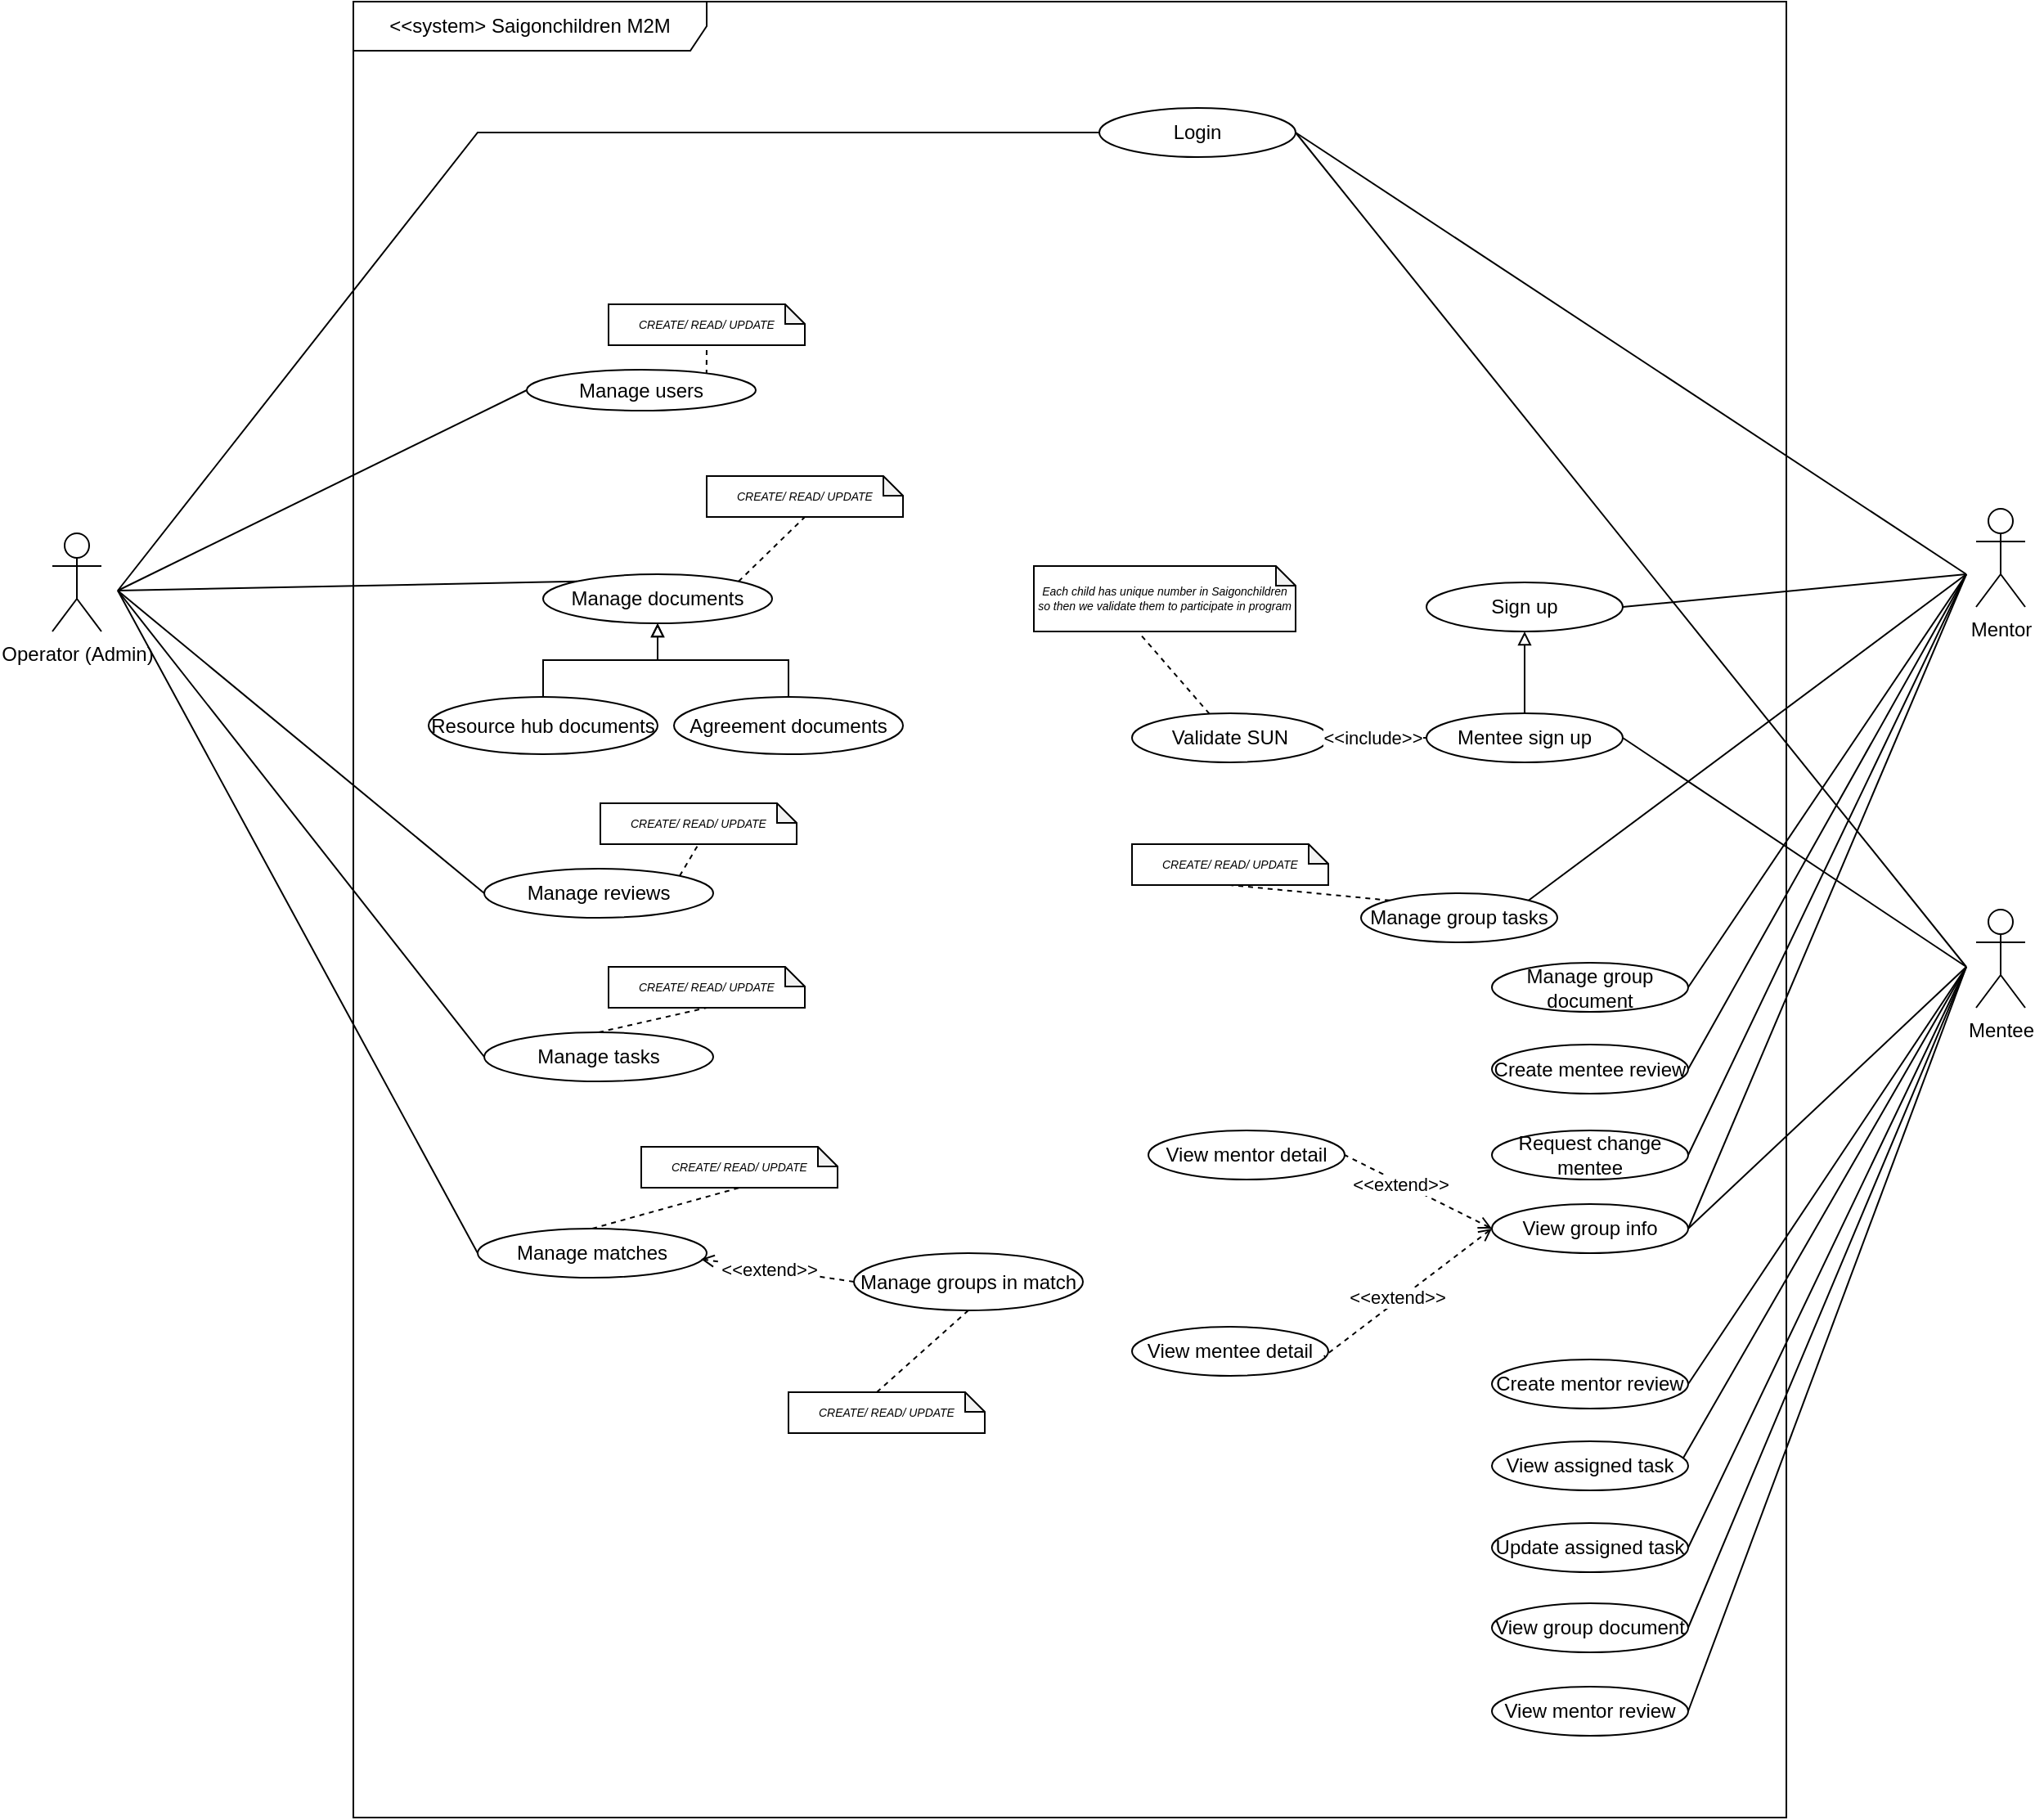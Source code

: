 <mxfile version="26.0.11">
  <diagram name="Page-1" id="GjXaAK51BsQgia7fTtma">
    <mxGraphModel dx="808" dy="535" grid="1" gridSize="10" guides="1" tooltips="1" connect="1" arrows="1" fold="1" page="1" pageScale="1" pageWidth="827" pageHeight="1169" math="0" shadow="0">
      <root>
        <mxCell id="0" />
        <mxCell id="1" parent="0" />
        <mxCell id="0ewMuvjCuJerf0oYQKk--1" value="&amp;lt;&amp;lt;system&amp;gt; Saigonchildren M2M" style="shape=umlFrame;whiteSpace=wrap;html=1;pointerEvents=0;width=216;height=30;" vertex="1" parent="1">
          <mxGeometry x="264" y="160" width="876" height="1110" as="geometry" />
        </mxCell>
        <mxCell id="0ewMuvjCuJerf0oYQKk--26" style="rounded=0;orthogonalLoop=1;jettySize=auto;html=1;entryX=0;entryY=0.5;entryDx=0;entryDy=0;endArrow=none;startFill=0;" edge="1" parent="1" target="0ewMuvjCuJerf0oYQKk--9">
          <mxGeometry relative="1" as="geometry">
            <mxPoint x="120" y="520" as="sourcePoint" />
            <Array as="points">
              <mxPoint x="340" y="240" />
            </Array>
          </mxGeometry>
        </mxCell>
        <mxCell id="0ewMuvjCuJerf0oYQKk--2" value="Operator (Admin)" style="shape=umlActor;verticalLabelPosition=bottom;verticalAlign=top;html=1;" vertex="1" parent="1">
          <mxGeometry x="80" y="485" width="30" height="60" as="geometry" />
        </mxCell>
        <mxCell id="0ewMuvjCuJerf0oYQKk--57" style="rounded=0;orthogonalLoop=1;jettySize=auto;html=1;entryX=1;entryY=0.5;entryDx=0;entryDy=0;endArrow=none;startFill=0;" edge="1" parent="1" target="0ewMuvjCuJerf0oYQKk--51">
          <mxGeometry relative="1" as="geometry">
            <mxPoint x="1250" y="750" as="sourcePoint" />
          </mxGeometry>
        </mxCell>
        <mxCell id="0ewMuvjCuJerf0oYQKk--67" style="rounded=0;orthogonalLoop=1;jettySize=auto;html=1;entryX=1;entryY=0.5;entryDx=0;entryDy=0;endArrow=none;startFill=0;" edge="1" parent="1" target="0ewMuvjCuJerf0oYQKk--9">
          <mxGeometry relative="1" as="geometry">
            <mxPoint x="1250" y="750" as="sourcePoint" />
            <Array as="points" />
          </mxGeometry>
        </mxCell>
        <mxCell id="0ewMuvjCuJerf0oYQKk--109" style="rounded=0;orthogonalLoop=1;jettySize=auto;html=1;entryX=0.93;entryY=0.652;entryDx=0;entryDy=0;entryPerimeter=0;endArrow=none;startFill=0;" edge="1" parent="1" target="0ewMuvjCuJerf0oYQKk--111">
          <mxGeometry relative="1" as="geometry">
            <mxPoint x="1250" y="750" as="sourcePoint" />
          </mxGeometry>
        </mxCell>
        <mxCell id="0ewMuvjCuJerf0oYQKk--3" value="Mentee" style="shape=umlActor;verticalLabelPosition=bottom;verticalAlign=top;html=1;" vertex="1" parent="1">
          <mxGeometry x="1256" y="715" width="30" height="60" as="geometry" />
        </mxCell>
        <mxCell id="0ewMuvjCuJerf0oYQKk--62" style="rounded=0;orthogonalLoop=1;jettySize=auto;html=1;entryX=1;entryY=0.5;entryDx=0;entryDy=0;endArrow=none;startFill=0;" edge="1" parent="1" target="0ewMuvjCuJerf0oYQKk--58">
          <mxGeometry relative="1" as="geometry">
            <mxPoint x="1250" y="510" as="sourcePoint" />
          </mxGeometry>
        </mxCell>
        <mxCell id="0ewMuvjCuJerf0oYQKk--68" style="rounded=0;orthogonalLoop=1;jettySize=auto;html=1;entryX=1;entryY=0.5;entryDx=0;entryDy=0;endArrow=none;startFill=0;" edge="1" parent="1" target="0ewMuvjCuJerf0oYQKk--9">
          <mxGeometry relative="1" as="geometry">
            <mxPoint x="1250" y="510" as="sourcePoint" />
            <Array as="points" />
          </mxGeometry>
        </mxCell>
        <mxCell id="0ewMuvjCuJerf0oYQKk--6" value="Mentor" style="shape=umlActor;verticalLabelPosition=bottom;verticalAlign=top;html=1;" vertex="1" parent="1">
          <mxGeometry x="1256" y="470" width="30" height="60" as="geometry" />
        </mxCell>
        <mxCell id="0ewMuvjCuJerf0oYQKk--9" value="Login" style="ellipse;whiteSpace=wrap;html=1;" vertex="1" parent="1">
          <mxGeometry x="720" y="225" width="120" height="30" as="geometry" />
        </mxCell>
        <mxCell id="0ewMuvjCuJerf0oYQKk--28" value="CREATE/ READ/ UPDATE" style="shape=note;whiteSpace=wrap;html=1;backgroundOutline=1;darkOpacity=0.05;size=12;fontSize=7;fontStyle=2" vertex="1" parent="1">
          <mxGeometry x="420" y="345" width="120" height="25" as="geometry" />
        </mxCell>
        <mxCell id="0ewMuvjCuJerf0oYQKk--29" style="rounded=0;orthogonalLoop=1;jettySize=auto;html=1;entryX=0.5;entryY=1;entryDx=0;entryDy=0;entryPerimeter=0;endArrow=none;startFill=0;dashed=1;exitX=0.785;exitY=0.12;exitDx=0;exitDy=0;exitPerimeter=0;" edge="1" parent="1" source="0ewMuvjCuJerf0oYQKk--40" target="0ewMuvjCuJerf0oYQKk--28">
          <mxGeometry relative="1" as="geometry">
            <mxPoint x="397.947" y="401.368" as="sourcePoint" />
          </mxGeometry>
        </mxCell>
        <mxCell id="0ewMuvjCuJerf0oYQKk--31" value="Manage documents" style="ellipse;whiteSpace=wrap;html=1;" vertex="1" parent="1">
          <mxGeometry x="380" y="510" width="140" height="30" as="geometry" />
        </mxCell>
        <mxCell id="0ewMuvjCuJerf0oYQKk--32" value="CREATE/ READ/ UPDATE" style="shape=note;whiteSpace=wrap;html=1;backgroundOutline=1;darkOpacity=0.05;size=12;fontSize=7;fontStyle=2" vertex="1" parent="1">
          <mxGeometry x="480" y="450" width="120" height="25" as="geometry" />
        </mxCell>
        <mxCell id="0ewMuvjCuJerf0oYQKk--33" style="rounded=0;orthogonalLoop=1;jettySize=auto;html=1;entryX=0.5;entryY=1;entryDx=0;entryDy=0;entryPerimeter=0;endArrow=none;startFill=0;dashed=1;exitX=1;exitY=0;exitDx=0;exitDy=0;" edge="1" parent="1" source="0ewMuvjCuJerf0oYQKk--31" target="0ewMuvjCuJerf0oYQKk--32">
          <mxGeometry relative="1" as="geometry">
            <mxPoint x="429" y="413" as="sourcePoint" />
            <mxPoint x="460" y="380" as="targetPoint" />
          </mxGeometry>
        </mxCell>
        <mxCell id="0ewMuvjCuJerf0oYQKk--35" style="rounded=0;orthogonalLoop=1;jettySize=auto;html=1;entryX=0;entryY=0;entryDx=0;entryDy=0;endArrow=none;startFill=0;" edge="1" parent="1" target="0ewMuvjCuJerf0oYQKk--31">
          <mxGeometry relative="1" as="geometry">
            <mxPoint x="120" y="520" as="sourcePoint" />
            <mxPoint x="351" y="420" as="targetPoint" />
          </mxGeometry>
        </mxCell>
        <mxCell id="0ewMuvjCuJerf0oYQKk--40" value="Manage users" style="ellipse;whiteSpace=wrap;html=1;" vertex="1" parent="1">
          <mxGeometry x="370" y="385" width="140" height="25" as="geometry" />
        </mxCell>
        <mxCell id="0ewMuvjCuJerf0oYQKk--43" style="rounded=0;orthogonalLoop=1;jettySize=auto;html=1;entryX=0;entryY=0.5;entryDx=0;entryDy=0;endArrow=none;startFill=0;" edge="1" parent="1" target="0ewMuvjCuJerf0oYQKk--40">
          <mxGeometry relative="1" as="geometry">
            <mxPoint x="120" y="520" as="sourcePoint" />
            <mxPoint x="347" y="554" as="targetPoint" />
          </mxGeometry>
        </mxCell>
        <mxCell id="0ewMuvjCuJerf0oYQKk--44" value="Resource hub documents" style="ellipse;whiteSpace=wrap;html=1;" vertex="1" parent="1">
          <mxGeometry x="310" y="585" width="140" height="35" as="geometry" />
        </mxCell>
        <mxCell id="0ewMuvjCuJerf0oYQKk--47" style="edgeStyle=orthogonalEdgeStyle;rounded=0;orthogonalLoop=1;jettySize=auto;html=1;entryX=0.5;entryY=1;entryDx=0;entryDy=0;endArrow=block;endFill=0;startFill=0;" edge="1" parent="1" source="0ewMuvjCuJerf0oYQKk--45" target="0ewMuvjCuJerf0oYQKk--31">
          <mxGeometry relative="1" as="geometry" />
        </mxCell>
        <mxCell id="0ewMuvjCuJerf0oYQKk--45" value="Agreement documents" style="ellipse;whiteSpace=wrap;html=1;" vertex="1" parent="1">
          <mxGeometry x="460" y="585" width="140" height="35" as="geometry" />
        </mxCell>
        <mxCell id="0ewMuvjCuJerf0oYQKk--48" style="edgeStyle=orthogonalEdgeStyle;rounded=0;orthogonalLoop=1;jettySize=auto;html=1;entryX=0.5;entryY=1;entryDx=0;entryDy=0;endArrow=block;endFill=0;startFill=0;exitX=0.5;exitY=0;exitDx=0;exitDy=0;" edge="1" parent="1" source="0ewMuvjCuJerf0oYQKk--44" target="0ewMuvjCuJerf0oYQKk--31">
          <mxGeometry relative="1" as="geometry">
            <mxPoint x="540" y="595" as="sourcePoint" />
            <mxPoint x="460" y="550" as="targetPoint" />
          </mxGeometry>
        </mxCell>
        <mxCell id="0ewMuvjCuJerf0oYQKk--50" value="Validate SUN" style="ellipse;whiteSpace=wrap;html=1;" vertex="1" parent="1">
          <mxGeometry x="740" y="595" width="120" height="30" as="geometry" />
        </mxCell>
        <mxCell id="0ewMuvjCuJerf0oYQKk--56" style="rounded=0;orthogonalLoop=1;jettySize=auto;html=1;dashed=1;endArrow=open;endFill=0;" edge="1" parent="1" source="0ewMuvjCuJerf0oYQKk--51" target="0ewMuvjCuJerf0oYQKk--50">
          <mxGeometry relative="1" as="geometry" />
        </mxCell>
        <mxCell id="0ewMuvjCuJerf0oYQKk--66" value="&amp;lt;&amp;lt;include&amp;gt;&amp;gt;" style="edgeLabel;html=1;align=center;verticalAlign=middle;resizable=0;points=[];" vertex="1" connectable="0" parent="0ewMuvjCuJerf0oYQKk--56">
          <mxGeometry x="0.109" relative="1" as="geometry">
            <mxPoint as="offset" />
          </mxGeometry>
        </mxCell>
        <mxCell id="0ewMuvjCuJerf0oYQKk--61" style="rounded=0;orthogonalLoop=1;jettySize=auto;html=1;endArrow=block;endFill=0;" edge="1" parent="1" source="0ewMuvjCuJerf0oYQKk--51" target="0ewMuvjCuJerf0oYQKk--58">
          <mxGeometry relative="1" as="geometry" />
        </mxCell>
        <mxCell id="0ewMuvjCuJerf0oYQKk--51" value="Mentee sign up" style="ellipse;whiteSpace=wrap;html=1;" vertex="1" parent="1">
          <mxGeometry x="920" y="595" width="120" height="30" as="geometry" />
        </mxCell>
        <mxCell id="0ewMuvjCuJerf0oYQKk--52" value="Each child has unique number in Saigonchildren so then we validate them to participate in program" style="shape=note;whiteSpace=wrap;html=1;backgroundOutline=1;darkOpacity=0.05;size=12;fontSize=7;fontStyle=2" vertex="1" parent="1">
          <mxGeometry x="680" y="505" width="160" height="40" as="geometry" />
        </mxCell>
        <mxCell id="0ewMuvjCuJerf0oYQKk--53" style="rounded=0;orthogonalLoop=1;jettySize=auto;html=1;entryX=0.411;entryY=1.062;entryDx=0;entryDy=0;entryPerimeter=0;endArrow=none;startFill=0;dashed=1;" edge="1" parent="1" source="0ewMuvjCuJerf0oYQKk--50" target="0ewMuvjCuJerf0oYQKk--52">
          <mxGeometry relative="1" as="geometry">
            <mxPoint x="420" y="400" as="sourcePoint" />
            <mxPoint x="420" y="380" as="targetPoint" />
          </mxGeometry>
        </mxCell>
        <mxCell id="0ewMuvjCuJerf0oYQKk--58" value="Sign up" style="ellipse;whiteSpace=wrap;html=1;" vertex="1" parent="1">
          <mxGeometry x="920" y="515" width="120" height="30" as="geometry" />
        </mxCell>
        <mxCell id="0ewMuvjCuJerf0oYQKk--69" value="CREATE/ READ/ UPDATE" style="shape=note;whiteSpace=wrap;html=1;backgroundOutline=1;darkOpacity=0.05;size=12;fontSize=7;fontStyle=2" vertex="1" parent="1">
          <mxGeometry x="415" y="650" width="120" height="25" as="geometry" />
        </mxCell>
        <mxCell id="0ewMuvjCuJerf0oYQKk--70" value="Manage reviews&lt;span style=&quot;color: rgba(0, 0, 0, 0); font-family: monospace; font-size: 0px; text-align: start; text-wrap-mode: nowrap;&quot;&gt;%3CmxGraphModel%3E%3Croot%3E%3CmxCell%20id%3D%220%22%2F%3E%3CmxCell%20id%3D%221%22%20parent%3D%220%22%2F%3E%3CmxCell%20id%3D%222%22%20value%3D%22CREATE%2F%20READ%2F%20UPDATE%22%20style%3D%22shape%3Dnote%3BwhiteSpace%3Dwrap%3Bhtml%3D1%3BbackgroundOutline%3D1%3BdarkOpacity%3D0.05%3Bsize%3D12%3BfontSize%3D7%3BfontStyle%3D2%22%20vertex%3D%221%22%20parent%3D%221%22%3E%3CmxGeometry%20x%3D%22420%22%20y%3D%22345%22%20width%3D%22120%22%20height%3D%2225%22%20as%3D%22geometry%22%2F%3E%3C%2FmxCell%3E%3CmxCell%20id%3D%223%22%20value%3D%22Manage%20users%22%20style%3D%22ellipse%3BwhiteSpace%3Dwrap%3Bhtml%3D1%3B%22%20vertex%3D%221%22%20parent%3D%221%22%3E%3CmxGeometry%20x%3D%22370%22%20y%3D%22385%22%20width%3D%22140%22%20height%3D%2245%22%20as%3D%22geometry%22%2F%3E%3C%2FmxCell%3E%3C%2Froot%3E%3C%2FmxGraphModel%3E&lt;/span&gt;" style="ellipse;whiteSpace=wrap;html=1;" vertex="1" parent="1">
          <mxGeometry x="344" y="690" width="140" height="30" as="geometry" />
        </mxCell>
        <mxCell id="0ewMuvjCuJerf0oYQKk--71" value="CREATE/ READ/ UPDATE" style="shape=note;whiteSpace=wrap;html=1;backgroundOutline=1;darkOpacity=0.05;size=12;fontSize=7;fontStyle=2" vertex="1" parent="1">
          <mxGeometry x="420" y="750" width="120" height="25" as="geometry" />
        </mxCell>
        <mxCell id="0ewMuvjCuJerf0oYQKk--72" value="Manage tasks" style="ellipse;whiteSpace=wrap;html=1;" vertex="1" parent="1">
          <mxGeometry x="344" y="790" width="140" height="30" as="geometry" />
        </mxCell>
        <mxCell id="0ewMuvjCuJerf0oYQKk--73" style="rounded=0;orthogonalLoop=1;jettySize=auto;html=1;entryX=0.5;entryY=1;entryDx=0;entryDy=0;entryPerimeter=0;endArrow=none;startFill=0;dashed=1;exitX=1;exitY=0;exitDx=0;exitDy=0;" edge="1" parent="1" source="0ewMuvjCuJerf0oYQKk--70" target="0ewMuvjCuJerf0oYQKk--69">
          <mxGeometry relative="1" as="geometry">
            <mxPoint x="510" y="507" as="sourcePoint" />
            <mxPoint x="550" y="485" as="targetPoint" />
          </mxGeometry>
        </mxCell>
        <mxCell id="0ewMuvjCuJerf0oYQKk--74" style="rounded=0;orthogonalLoop=1;jettySize=auto;html=1;entryX=0.5;entryY=1;entryDx=0;entryDy=0;entryPerimeter=0;endArrow=none;startFill=0;dashed=1;exitX=0.5;exitY=0;exitDx=0;exitDy=0;" edge="1" parent="1" source="0ewMuvjCuJerf0oYQKk--72" target="0ewMuvjCuJerf0oYQKk--71">
          <mxGeometry relative="1" as="geometry">
            <mxPoint x="473" y="707" as="sourcePoint" />
            <mxPoint x="485" y="685" as="targetPoint" />
          </mxGeometry>
        </mxCell>
        <mxCell id="0ewMuvjCuJerf0oYQKk--75" style="rounded=0;orthogonalLoop=1;jettySize=auto;html=1;entryX=0;entryY=0.5;entryDx=0;entryDy=0;endArrow=none;startFill=0;" edge="1" parent="1" target="0ewMuvjCuJerf0oYQKk--70">
          <mxGeometry relative="1" as="geometry">
            <mxPoint x="120" y="520" as="sourcePoint" />
            <mxPoint x="380" y="418" as="targetPoint" />
          </mxGeometry>
        </mxCell>
        <mxCell id="0ewMuvjCuJerf0oYQKk--76" style="rounded=0;orthogonalLoop=1;jettySize=auto;html=1;endArrow=none;startFill=0;entryX=0;entryY=0.5;entryDx=0;entryDy=0;" edge="1" parent="1" target="0ewMuvjCuJerf0oYQKk--72">
          <mxGeometry relative="1" as="geometry">
            <mxPoint x="120" y="520" as="sourcePoint" />
            <mxPoint x="354" y="723" as="targetPoint" />
          </mxGeometry>
        </mxCell>
        <mxCell id="0ewMuvjCuJerf0oYQKk--78" value="Manage matches" style="ellipse;whiteSpace=wrap;html=1;" vertex="1" parent="1">
          <mxGeometry x="340" y="910" width="140" height="30" as="geometry" />
        </mxCell>
        <mxCell id="0ewMuvjCuJerf0oYQKk--91" value="CREATE/ READ/ UPDATE" style="shape=note;whiteSpace=wrap;html=1;backgroundOutline=1;darkOpacity=0.05;size=12;fontSize=7;fontStyle=2" vertex="1" parent="1">
          <mxGeometry x="440" y="860" width="120" height="25" as="geometry" />
        </mxCell>
        <mxCell id="0ewMuvjCuJerf0oYQKk--92" style="rounded=0;orthogonalLoop=1;jettySize=auto;html=1;entryX=0.5;entryY=1;entryDx=0;entryDy=0;entryPerimeter=0;endArrow=none;startFill=0;dashed=1;exitX=0.5;exitY=0;exitDx=0;exitDy=0;" edge="1" parent="1" source="0ewMuvjCuJerf0oYQKk--78" target="0ewMuvjCuJerf0oYQKk--91">
          <mxGeometry relative="1" as="geometry">
            <mxPoint x="424" y="800" as="sourcePoint" />
            <mxPoint x="490" y="785" as="targetPoint" />
          </mxGeometry>
        </mxCell>
        <mxCell id="0ewMuvjCuJerf0oYQKk--93" value="Manage groups in match" style="ellipse;whiteSpace=wrap;html=1;" vertex="1" parent="1">
          <mxGeometry x="570" y="925" width="140" height="35" as="geometry" />
        </mxCell>
        <mxCell id="0ewMuvjCuJerf0oYQKk--100" style="rounded=0;orthogonalLoop=1;jettySize=auto;html=1;endArrow=none;startFill=0;entryX=0;entryY=0.5;entryDx=0;entryDy=0;" edge="1" parent="1" target="0ewMuvjCuJerf0oYQKk--78">
          <mxGeometry relative="1" as="geometry">
            <mxPoint x="120" y="520" as="sourcePoint" />
            <mxPoint x="354" y="823" as="targetPoint" />
          </mxGeometry>
        </mxCell>
        <mxCell id="0ewMuvjCuJerf0oYQKk--101" style="rounded=0;orthogonalLoop=1;jettySize=auto;html=1;dashed=1;endArrow=open;endFill=0;entryX=0.975;entryY=0.621;entryDx=0;entryDy=0;entryPerimeter=0;exitX=0;exitY=0.5;exitDx=0;exitDy=0;" edge="1" parent="1" source="0ewMuvjCuJerf0oYQKk--93" target="0ewMuvjCuJerf0oYQKk--78">
          <mxGeometry relative="1" as="geometry">
            <mxPoint x="959" y="634" as="sourcePoint" />
            <mxPoint x="871" y="611" as="targetPoint" />
          </mxGeometry>
        </mxCell>
        <mxCell id="0ewMuvjCuJerf0oYQKk--102" value="&amp;lt;&amp;lt;extend&amp;gt;&amp;gt;" style="edgeLabel;html=1;align=center;verticalAlign=middle;resizable=0;points=[];" vertex="1" connectable="0" parent="0ewMuvjCuJerf0oYQKk--101">
          <mxGeometry x="0.109" relative="1" as="geometry">
            <mxPoint as="offset" />
          </mxGeometry>
        </mxCell>
        <mxCell id="0ewMuvjCuJerf0oYQKk--103" value="Manage group tasks" style="ellipse;whiteSpace=wrap;html=1;" vertex="1" parent="1">
          <mxGeometry x="880" y="705" width="120" height="30" as="geometry" />
        </mxCell>
        <mxCell id="0ewMuvjCuJerf0oYQKk--110" style="rounded=0;orthogonalLoop=1;jettySize=auto;html=1;entryX=1;entryY=0;entryDx=0;entryDy=0;endArrow=none;startFill=0;" edge="1" parent="1" target="0ewMuvjCuJerf0oYQKk--103">
          <mxGeometry relative="1" as="geometry">
            <mxPoint x="1250" y="510" as="sourcePoint" />
            <mxPoint x="1030" y="910" as="targetPoint" />
          </mxGeometry>
        </mxCell>
        <mxCell id="0ewMuvjCuJerf0oYQKk--111" value="View assigned task" style="ellipse;whiteSpace=wrap;html=1;" vertex="1" parent="1">
          <mxGeometry x="960" y="1040" width="120" height="30" as="geometry" />
        </mxCell>
        <mxCell id="0ewMuvjCuJerf0oYQKk--112" value="CREATE/ READ/ UPDATE" style="shape=note;whiteSpace=wrap;html=1;backgroundOutline=1;darkOpacity=0.05;size=12;fontSize=7;fontStyle=2" vertex="1" parent="1">
          <mxGeometry x="740" y="675" width="120" height="25" as="geometry" />
        </mxCell>
        <mxCell id="0ewMuvjCuJerf0oYQKk--113" style="rounded=0;orthogonalLoop=1;jettySize=auto;html=1;entryX=0.5;entryY=1;entryDx=0;entryDy=0;entryPerimeter=0;endArrow=none;startFill=0;dashed=1;exitX=0;exitY=0;exitDx=0;exitDy=0;" edge="1" parent="1" source="0ewMuvjCuJerf0oYQKk--103" target="0ewMuvjCuJerf0oYQKk--112">
          <mxGeometry relative="1" as="geometry">
            <mxPoint x="424" y="800" as="sourcePoint" />
            <mxPoint x="490" y="785" as="targetPoint" />
          </mxGeometry>
        </mxCell>
        <mxCell id="0ewMuvjCuJerf0oYQKk--114" value="Update assigned task" style="ellipse;whiteSpace=wrap;html=1;" vertex="1" parent="1">
          <mxGeometry x="960" y="1090" width="120" height="30" as="geometry" />
        </mxCell>
        <mxCell id="0ewMuvjCuJerf0oYQKk--116" style="rounded=0;orthogonalLoop=1;jettySize=auto;html=1;entryX=1;entryY=0.5;entryDx=0;entryDy=0;endArrow=none;startFill=0;" edge="1" parent="1" target="0ewMuvjCuJerf0oYQKk--114">
          <mxGeometry relative="1" as="geometry">
            <mxPoint x="1250" y="750" as="sourcePoint" />
            <mxPoint x="1032" y="880" as="targetPoint" />
          </mxGeometry>
        </mxCell>
        <mxCell id="0ewMuvjCuJerf0oYQKk--118" value="View group info" style="ellipse;whiteSpace=wrap;html=1;" vertex="1" parent="1">
          <mxGeometry x="960" y="895" width="120" height="30" as="geometry" />
        </mxCell>
        <mxCell id="0ewMuvjCuJerf0oYQKk--119" value="View mentor detail" style="ellipse;whiteSpace=wrap;html=1;" vertex="1" parent="1">
          <mxGeometry x="750" y="850" width="120" height="30" as="geometry" />
        </mxCell>
        <mxCell id="0ewMuvjCuJerf0oYQKk--120" value="View mentee detail" style="ellipse;whiteSpace=wrap;html=1;" vertex="1" parent="1">
          <mxGeometry x="740" y="970" width="120" height="30" as="geometry" />
        </mxCell>
        <mxCell id="0ewMuvjCuJerf0oYQKk--124" value="Create mentor review" style="ellipse;whiteSpace=wrap;html=1;" vertex="1" parent="1">
          <mxGeometry x="960" y="990" width="120" height="30" as="geometry" />
        </mxCell>
        <mxCell id="0ewMuvjCuJerf0oYQKk--125" value="Create mentee review" style="ellipse;whiteSpace=wrap;html=1;" vertex="1" parent="1">
          <mxGeometry x="960" y="797.5" width="120" height="30" as="geometry" />
        </mxCell>
        <mxCell id="0ewMuvjCuJerf0oYQKk--143" value="CREATE/ READ/ UPDATE" style="shape=note;whiteSpace=wrap;html=1;backgroundOutline=1;darkOpacity=0.05;size=12;fontSize=7;fontStyle=2" vertex="1" parent="1">
          <mxGeometry x="530" y="1010" width="120" height="25" as="geometry" />
        </mxCell>
        <mxCell id="0ewMuvjCuJerf0oYQKk--144" style="rounded=0;orthogonalLoop=1;jettySize=auto;html=1;entryX=0.5;entryY=1;entryDx=0;entryDy=0;endArrow=none;startFill=0;dashed=1;exitX=0;exitY=0;exitDx=54;exitDy=0;exitPerimeter=0;" edge="1" parent="1" source="0ewMuvjCuJerf0oYQKk--143" target="0ewMuvjCuJerf0oYQKk--93">
          <mxGeometry relative="1" as="geometry">
            <mxPoint x="420" y="920" as="sourcePoint" />
            <mxPoint x="510" y="895" as="targetPoint" />
          </mxGeometry>
        </mxCell>
        <mxCell id="0ewMuvjCuJerf0oYQKk--145" style="rounded=0;orthogonalLoop=1;jettySize=auto;html=1;entryX=1;entryY=0.5;entryDx=0;entryDy=0;endArrow=none;startFill=0;dashed=1;startArrow=open;exitX=0;exitY=0.5;exitDx=0;exitDy=0;" edge="1" parent="1" source="0ewMuvjCuJerf0oYQKk--118" target="0ewMuvjCuJerf0oYQKk--119">
          <mxGeometry relative="1" as="geometry">
            <mxPoint x="594" y="1020" as="sourcePoint" />
            <mxPoint x="670" y="980" as="targetPoint" />
          </mxGeometry>
        </mxCell>
        <mxCell id="0ewMuvjCuJerf0oYQKk--147" value="&amp;lt;&amp;lt;extend&amp;gt;&amp;gt;" style="edgeLabel;html=1;align=center;verticalAlign=middle;resizable=0;points=[];" vertex="1" connectable="0" parent="0ewMuvjCuJerf0oYQKk--145">
          <mxGeometry x="0.238" y="1" relative="1" as="geometry">
            <mxPoint as="offset" />
          </mxGeometry>
        </mxCell>
        <mxCell id="0ewMuvjCuJerf0oYQKk--146" style="rounded=0;orthogonalLoop=1;jettySize=auto;html=1;entryX=0.978;entryY=0.606;entryDx=0;entryDy=0;endArrow=none;startFill=0;dashed=1;startArrow=open;entryPerimeter=0;exitX=0;exitY=0.5;exitDx=0;exitDy=0;" edge="1" parent="1" source="0ewMuvjCuJerf0oYQKk--118" target="0ewMuvjCuJerf0oYQKk--120">
          <mxGeometry relative="1" as="geometry">
            <mxPoint x="992" y="908" as="sourcePoint" />
            <mxPoint x="880" y="875" as="targetPoint" />
          </mxGeometry>
        </mxCell>
        <mxCell id="0ewMuvjCuJerf0oYQKk--148" value="&amp;lt;&amp;lt;extend&amp;gt;&amp;gt;" style="edgeLabel;html=1;align=center;verticalAlign=middle;resizable=0;points=[];" vertex="1" connectable="0" parent="0ewMuvjCuJerf0oYQKk--146">
          <mxGeometry x="0.11" y="-2" relative="1" as="geometry">
            <mxPoint as="offset" />
          </mxGeometry>
        </mxCell>
        <mxCell id="0ewMuvjCuJerf0oYQKk--149" style="rounded=0;orthogonalLoop=1;jettySize=auto;html=1;endArrow=none;startFill=0;" edge="1" parent="1">
          <mxGeometry relative="1" as="geometry">
            <mxPoint x="1250" y="750" as="sourcePoint" />
            <mxPoint x="1080" y="910" as="targetPoint" />
          </mxGeometry>
        </mxCell>
        <mxCell id="0ewMuvjCuJerf0oYQKk--151" style="rounded=0;orthogonalLoop=1;jettySize=auto;html=1;entryX=1;entryY=0.5;entryDx=0;entryDy=0;endArrow=none;startFill=0;" edge="1" parent="1" target="0ewMuvjCuJerf0oYQKk--118">
          <mxGeometry relative="1" as="geometry">
            <mxPoint x="1250" y="510" as="sourcePoint" />
            <mxPoint x="1085" y="923" as="targetPoint" />
          </mxGeometry>
        </mxCell>
        <mxCell id="0ewMuvjCuJerf0oYQKk--152" style="rounded=0;orthogonalLoop=1;jettySize=auto;html=1;entryX=1;entryY=0.5;entryDx=0;entryDy=0;endArrow=none;startFill=0;" edge="1" parent="1" target="0ewMuvjCuJerf0oYQKk--125">
          <mxGeometry relative="1" as="geometry">
            <mxPoint x="1250" y="510" as="sourcePoint" />
            <mxPoint x="1090" y="920" as="targetPoint" />
          </mxGeometry>
        </mxCell>
        <mxCell id="0ewMuvjCuJerf0oYQKk--153" value="View group document" style="ellipse;whiteSpace=wrap;html=1;" vertex="1" parent="1">
          <mxGeometry x="960" y="1139" width="120" height="30" as="geometry" />
        </mxCell>
        <mxCell id="0ewMuvjCuJerf0oYQKk--154" value="View mentor review" style="ellipse;whiteSpace=wrap;html=1;" vertex="1" parent="1">
          <mxGeometry x="960" y="1190" width="120" height="30" as="geometry" />
        </mxCell>
        <mxCell id="0ewMuvjCuJerf0oYQKk--155" style="rounded=0;orthogonalLoop=1;jettySize=auto;html=1;entryX=1;entryY=0.5;entryDx=0;entryDy=0;endArrow=none;startFill=0;" edge="1" parent="1" target="0ewMuvjCuJerf0oYQKk--153">
          <mxGeometry relative="1" as="geometry">
            <mxPoint x="1250" y="750" as="sourcePoint" />
            <mxPoint x="1090" y="1115" as="targetPoint" />
          </mxGeometry>
        </mxCell>
        <mxCell id="0ewMuvjCuJerf0oYQKk--156" style="rounded=0;orthogonalLoop=1;jettySize=auto;html=1;entryX=1;entryY=0.5;entryDx=0;entryDy=0;endArrow=none;startFill=0;" edge="1" parent="1" target="0ewMuvjCuJerf0oYQKk--154">
          <mxGeometry relative="1" as="geometry">
            <mxPoint x="1250" y="750" as="sourcePoint" />
            <mxPoint x="1090" y="1164" as="targetPoint" />
          </mxGeometry>
        </mxCell>
        <mxCell id="0ewMuvjCuJerf0oYQKk--157" value="Manage group document" style="ellipse;whiteSpace=wrap;html=1;" vertex="1" parent="1">
          <mxGeometry x="960" y="747.5" width="120" height="30" as="geometry" />
        </mxCell>
        <mxCell id="0ewMuvjCuJerf0oYQKk--158" style="rounded=0;orthogonalLoop=1;jettySize=auto;html=1;entryX=1;entryY=0.5;entryDx=0;entryDy=0;endArrow=none;startFill=0;" edge="1" parent="1" target="0ewMuvjCuJerf0oYQKk--157">
          <mxGeometry relative="1" as="geometry">
            <mxPoint x="1250" y="510" as="sourcePoint" />
            <mxPoint x="1090" y="823" as="targetPoint" />
          </mxGeometry>
        </mxCell>
        <mxCell id="0ewMuvjCuJerf0oYQKk--159" value="Request change mentee" style="ellipse;whiteSpace=wrap;html=1;" vertex="1" parent="1">
          <mxGeometry x="960" y="850" width="120" height="30" as="geometry" />
        </mxCell>
        <mxCell id="0ewMuvjCuJerf0oYQKk--161" style="rounded=0;orthogonalLoop=1;jettySize=auto;html=1;entryX=1;entryY=0.5;entryDx=0;entryDy=0;endArrow=none;startFill=0;" edge="1" parent="1" target="0ewMuvjCuJerf0oYQKk--159">
          <mxGeometry relative="1" as="geometry">
            <mxPoint x="1250" y="510" as="sourcePoint" />
            <mxPoint x="1090" y="920" as="targetPoint" />
          </mxGeometry>
        </mxCell>
        <mxCell id="0ewMuvjCuJerf0oYQKk--164" style="rounded=0;orthogonalLoop=1;jettySize=auto;html=1;entryX=1;entryY=0.5;entryDx=0;entryDy=0;endArrow=none;startFill=0;" edge="1" parent="1" target="0ewMuvjCuJerf0oYQKk--124">
          <mxGeometry relative="1" as="geometry">
            <mxPoint x="1250" y="750" as="sourcePoint" />
            <mxPoint x="1082" y="1070" as="targetPoint" />
          </mxGeometry>
        </mxCell>
      </root>
    </mxGraphModel>
  </diagram>
</mxfile>
